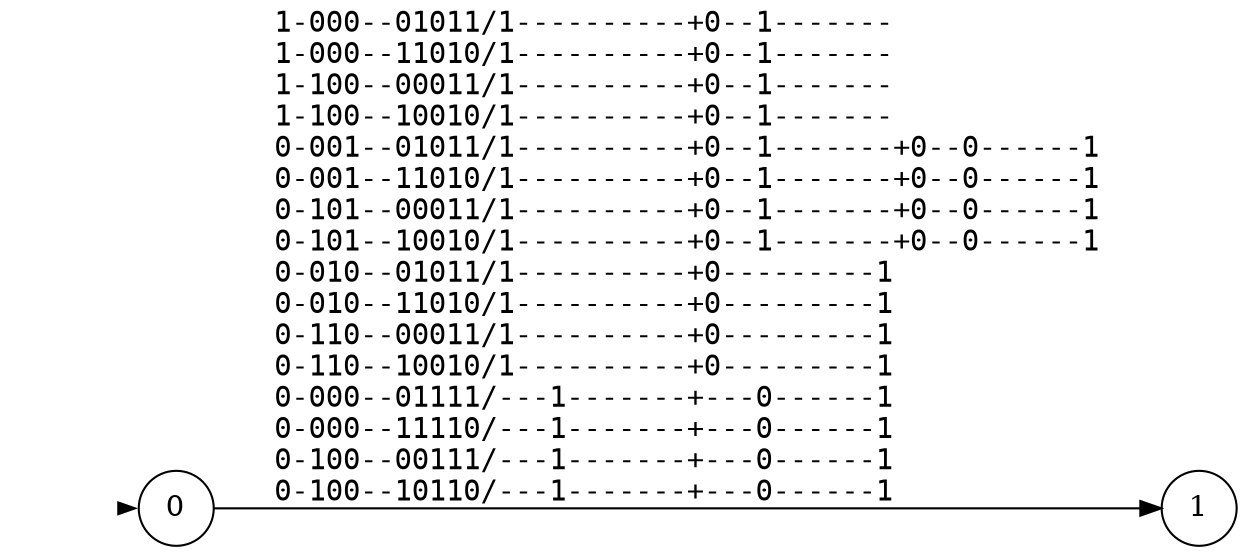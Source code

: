 digraph""{graph[rankdir=LR,ranksep=0.8,nodesep=0.2];node[shape=circle];edge[fontname=mono];init[shape=point,style=invis];0[label="0"];1[label="1"];init->0[penwidth=0,tooltip="initialstate"];0->1[label="1-000--01011/1----------+0--1-------\l1-000--11010/1----------+0--1-------\l1-100--00011/1----------+0--1-------\l1-100--10010/1----------+0--1-------\l0-001--01011/1----------+0--1-------+0--0------1\l0-001--11010/1----------+0--1-------+0--0------1\l0-101--00011/1----------+0--1-------+0--0------1\l0-101--10010/1----------+0--1-------+0--0------1\l0-010--01011/1----------+0---------1\l0-010--11010/1----------+0---------1\l0-110--00011/1----------+0---------1\l0-110--10010/1----------+0---------1\l0-000--01111/---1-------+---0------1\l0-000--11110/---1-------+---0------1\l0-100--00111/---1-------+---0------1\l0-100--10110/---1-------+---0------1\l",labeltooltip="pharmacy&#8743;&#172;severe&#8743;&#172;medical_room&#8743;&#172;corridor&#8743;&#172;day&#8743;mild&#8743;&#172;entrance&#8743;care_center&#8743;night/a+&#172;a&#8743;g&#10;pharmacy&#8743;&#172;severe&#8743;&#172;medical_room&#8743;&#172;corridor&#8743;day&#8743;mild&#8743;&#172;entrance&#8743;care_center&#8743;&#172;night/a+&#172;a&#8743;g&#10;pharmacy&#8743;severe&#8743;&#172;medical_room&#8743;&#172;corridor&#8743;&#172;day&#8743;&#172;mild&#8743;&#172;entrance&#8743;care_center&#8743;night/a+&#172;a&#8743;g&#10;pharmacy&#8743;severe&#8743;&#172;medical_room&#8743;&#172;corridor&#8743;day&#8743;&#172;mild&#8743;&#172;entrance&#8743;care_center&#8743;&#172;night/a+&#172;a&#8743;g&#10;&#172;pharmacy&#8743;&#172;severe&#8743;&#172;medical_room&#8743;corridor&#8743;&#172;day&#8743;mild&#8743;&#172;entrance&#8743;care_center&#8743;night/a+&#172;a&#8743;g+&#172;a&#8743;&#172;g&#8743;d&#10;&#172;pharmacy&#8743;&#172;severe&#8743;&#172;medical_room&#8743;corridor&#8743;day&#8743;mild&#8743;&#172;entrance&#8743;care_center&#8743;&#172;night/a+&#172;a&#8743;g+&#172;a&#8743;&#172;g&#8743;d&#10;&#172;pharmacy&#8743;severe&#8743;&#172;medical_room&#8743;corridor&#8743;&#172;day&#8743;&#172;mild&#8743;&#172;entrance&#8743;care_center&#8743;night/a+&#172;a&#8743;g+&#172;a&#8743;&#172;g&#8743;d&#10;&#172;pharmacy&#8743;severe&#8743;&#172;medical_room&#8743;corridor&#8743;day&#8743;&#172;mild&#8743;&#172;entrance&#8743;care_center&#8743;&#172;night/a+&#172;a&#8743;g+&#172;a&#8743;&#172;g&#8743;d&#10;&#172;pharmacy&#8743;&#172;severe&#8743;medical_room&#8743;&#172;corridor&#8743;&#172;day&#8743;mild&#8743;&#172;entrance&#8743;care_center&#8743;night/a+&#172;a&#8743;d&#10;&#172;pharmacy&#8743;&#172;severe&#8743;medical_room&#8743;&#172;corridor&#8743;day&#8743;mild&#8743;&#172;entrance&#8743;care_center&#8743;&#172;night/a+&#172;a&#8743;d&#10;&#172;pharmacy&#8743;severe&#8743;medical_room&#8743;&#172;corridor&#8743;&#172;day&#8743;&#172;mild&#8743;&#172;entrance&#8743;care_center&#8743;night/a+&#172;a&#8743;d&#10;&#172;pharmacy&#8743;severe&#8743;medical_room&#8743;&#172;corridor&#8743;day&#8743;&#172;mild&#8743;&#172;entrance&#8743;care_center&#8743;&#172;night/a+&#172;a&#8743;d&#10;&#172;pharmacy&#8743;&#172;severe&#8743;&#172;medical_room&#8743;&#172;corridor&#8743;&#172;day&#8743;mild&#8743;entrance&#8743;care_center&#8743;night/g+&#172;g&#8743;d&#10;&#172;pharmacy&#8743;&#172;severe&#8743;&#172;medical_room&#8743;&#172;corridor&#8743;day&#8743;mild&#8743;entrance&#8743;care_center&#8743;&#172;night/g+&#172;g&#8743;d&#10;&#172;pharmacy&#8743;severe&#8743;&#172;medical_room&#8743;&#172;corridor&#8743;&#172;day&#8743;&#172;mild&#8743;entrance&#8743;care_center&#8743;night/g+&#172;g&#8743;d&#10;&#172;pharmacy&#8743;severe&#8743;&#172;medical_room&#8743;&#172;corridor&#8743;day&#8743;&#172;mild&#8743;entrance&#8743;care_center&#8743;&#172;night/g+&#172;g&#8743;d&#10;"];}
